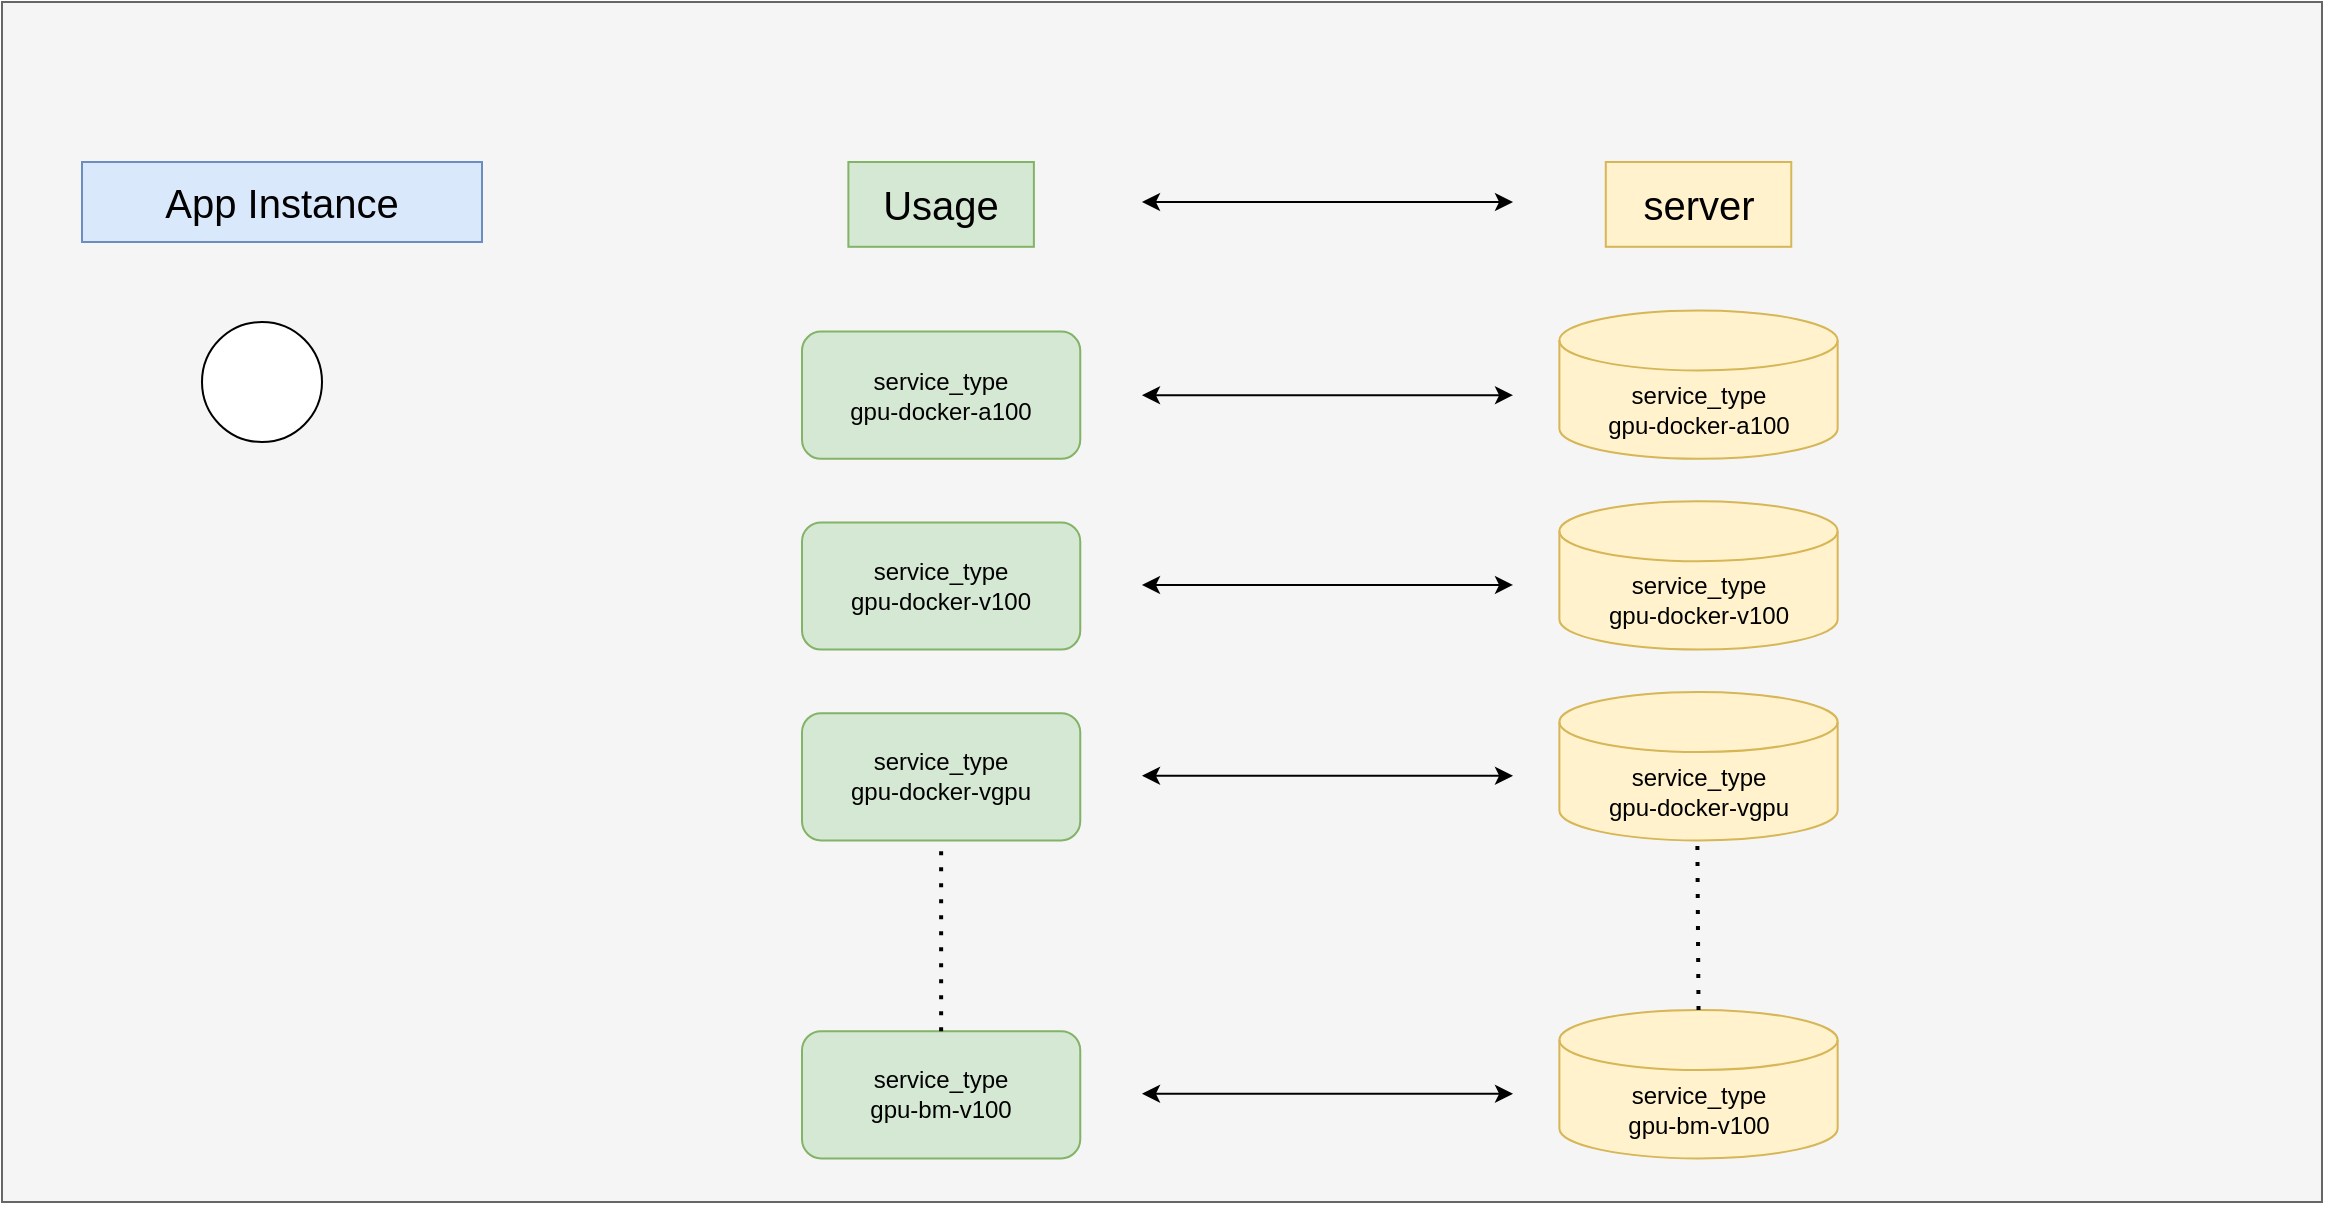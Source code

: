 <mxfile version="21.2.9" type="github">
  <diagram name="Page-1" id="6a6OOwxo6Y9_htjvIanm">
    <mxGraphModel dx="1434" dy="748" grid="1" gridSize="10" guides="1" tooltips="1" connect="1" arrows="1" fold="1" page="1" pageScale="1" pageWidth="850" pageHeight="1100" math="0" shadow="0">
      <root>
        <mxCell id="0" />
        <mxCell id="1" parent="0" />
        <mxCell id="-UJmYH7cU9t-iPEf6zQ2-1" value="" style="rounded=0;whiteSpace=wrap;html=1;fillColor=#f5f5f5;fontColor=#333333;strokeColor=#666666;" parent="1" vertex="1">
          <mxGeometry x="280" y="40" width="1160" height="600" as="geometry" />
        </mxCell>
        <mxCell id="wqtQaAzmY_qlGZJuY417-5" value="" style="group" vertex="1" connectable="0" parent="1">
          <mxGeometry x="849.999" y="120" width="347.826" height="498.2" as="geometry" />
        </mxCell>
        <mxCell id="UZ_lWxhkcz9oKxHN5GgZ-26" value="" style="endArrow=classic;startArrow=classic;html=1;rounded=0;" parent="wqtQaAzmY_qlGZJuY417-5" edge="1">
          <mxGeometry width="50" height="50" relative="1" as="geometry">
            <mxPoint y="116.6" as="sourcePoint" />
            <mxPoint x="185.507" y="116.6" as="targetPoint" />
          </mxGeometry>
        </mxCell>
        <mxCell id="UZ_lWxhkcz9oKxHN5GgZ-27" value="" style="endArrow=classic;startArrow=classic;html=1;rounded=0;" parent="wqtQaAzmY_qlGZJuY417-5" edge="1">
          <mxGeometry width="50" height="50" relative="1" as="geometry">
            <mxPoint y="211.47" as="sourcePoint" />
            <mxPoint x="185.507" y="211.47" as="targetPoint" />
          </mxGeometry>
        </mxCell>
        <mxCell id="UZ_lWxhkcz9oKxHN5GgZ-28" value="" style="endArrow=classic;startArrow=classic;html=1;rounded=0;" parent="wqtQaAzmY_qlGZJuY417-5" edge="1">
          <mxGeometry width="50" height="50" relative="1" as="geometry">
            <mxPoint y="306.87" as="sourcePoint" />
            <mxPoint x="185.507" y="306.87" as="targetPoint" />
          </mxGeometry>
        </mxCell>
        <mxCell id="UZ_lWxhkcz9oKxHN5GgZ-29" value="" style="endArrow=classic;startArrow=classic;html=1;rounded=0;" parent="wqtQaAzmY_qlGZJuY417-5" edge="1">
          <mxGeometry width="50" height="50" relative="1" as="geometry">
            <mxPoint y="465.87" as="sourcePoint" />
            <mxPoint x="185.507" y="465.87" as="targetPoint" />
          </mxGeometry>
        </mxCell>
        <mxCell id="wqtQaAzmY_qlGZJuY417-4" value="" style="group" vertex="1" connectable="0" parent="wqtQaAzmY_qlGZJuY417-5">
          <mxGeometry x="208.696" width="139.13" height="498.2" as="geometry" />
        </mxCell>
        <mxCell id="UZ_lWxhkcz9oKxHN5GgZ-14" value="service_type&lt;br&gt;gpu-docker-a100" style="shape=cylinder3;whiteSpace=wrap;html=1;boundedLbl=1;backgroundOutline=1;size=15;fillColor=#fff2cc;strokeColor=#d6b656;" parent="wqtQaAzmY_qlGZJuY417-4" vertex="1">
          <mxGeometry y="74.2" width="139.13" height="74.2" as="geometry" />
        </mxCell>
        <mxCell id="UZ_lWxhkcz9oKxHN5GgZ-20" value="server" style="text;html=1;strokeColor=#d6b656;fillColor=#fff2cc;align=center;verticalAlign=middle;whiteSpace=wrap;rounded=0;strokeWidth=1;fontSize=20;fontStyle=0" parent="wqtQaAzmY_qlGZJuY417-4" vertex="1">
          <mxGeometry x="23.188" width="92.754" height="42.4" as="geometry" />
        </mxCell>
        <mxCell id="UZ_lWxhkcz9oKxHN5GgZ-22" value="service_type&lt;br&gt;gpu-docker-v100" style="shape=cylinder3;whiteSpace=wrap;html=1;boundedLbl=1;backgroundOutline=1;size=15;fillColor=#fff2cc;strokeColor=#d6b656;" parent="wqtQaAzmY_qlGZJuY417-4" vertex="1">
          <mxGeometry y="169.6" width="139.13" height="74.2" as="geometry" />
        </mxCell>
        <mxCell id="UZ_lWxhkcz9oKxHN5GgZ-23" value="service_type&lt;br&gt;gpu-docker-vgpu" style="shape=cylinder3;whiteSpace=wrap;html=1;boundedLbl=1;backgroundOutline=1;size=15;fillColor=#fff2cc;strokeColor=#d6b656;" parent="wqtQaAzmY_qlGZJuY417-4" vertex="1">
          <mxGeometry y="265" width="139.13" height="74.2" as="geometry" />
        </mxCell>
        <mxCell id="UZ_lWxhkcz9oKxHN5GgZ-24" value="service_type&lt;br&gt;gpu-bm-v100" style="shape=cylinder3;whiteSpace=wrap;html=1;boundedLbl=1;backgroundOutline=1;size=15;fillColor=#fff2cc;strokeColor=#d6b656;" parent="wqtQaAzmY_qlGZJuY417-4" vertex="1">
          <mxGeometry y="424" width="139.13" height="74.2" as="geometry" />
        </mxCell>
        <mxCell id="UZ_lWxhkcz9oKxHN5GgZ-25" value="" style="endArrow=none;dashed=1;html=1;dashPattern=1 3;strokeWidth=2;rounded=0;entryX=0.5;entryY=1;entryDx=0;entryDy=0;" parent="wqtQaAzmY_qlGZJuY417-4" edge="1">
          <mxGeometry width="50" height="50" relative="1" as="geometry">
            <mxPoint x="69.565" y="424" as="sourcePoint" />
            <mxPoint x="68.986" y="339.2" as="targetPoint" />
          </mxGeometry>
        </mxCell>
        <mxCell id="wqtQaAzmY_qlGZJuY417-12" value="" style="endArrow=classic;startArrow=classic;html=1;rounded=0;" edge="1" parent="wqtQaAzmY_qlGZJuY417-5">
          <mxGeometry width="50" height="50" relative="1" as="geometry">
            <mxPoint y="20.0" as="sourcePoint" />
            <mxPoint x="185.507" y="20.0" as="targetPoint" />
          </mxGeometry>
        </mxCell>
        <mxCell id="wqtQaAzmY_qlGZJuY417-7" value="" style="group" vertex="1" connectable="0" parent="1">
          <mxGeometry x="680" y="120" width="139.13" height="498.2" as="geometry" />
        </mxCell>
        <mxCell id="UZ_lWxhkcz9oKxHN5GgZ-2" value="service_type&lt;br&gt;gpu-docker-a100" style="rounded=1;whiteSpace=wrap;html=1;fillColor=#d5e8d4;strokeColor=#82b366;" parent="wqtQaAzmY_qlGZJuY417-7" vertex="1">
          <mxGeometry y="84.8" width="139.13" height="63.6" as="geometry" />
        </mxCell>
        <mxCell id="UZ_lWxhkcz9oKxHN5GgZ-3" value="service_type&lt;br&gt;gpu-docker-v100" style="rounded=1;whiteSpace=wrap;html=1;fillColor=#d5e8d4;strokeColor=#82b366;" parent="wqtQaAzmY_qlGZJuY417-7" vertex="1">
          <mxGeometry y="180.2" width="139.13" height="63.6" as="geometry" />
        </mxCell>
        <mxCell id="UZ_lWxhkcz9oKxHN5GgZ-6" value="service_type&lt;br&gt;gpu-docker-vgpu" style="rounded=1;whiteSpace=wrap;html=1;fillColor=#d5e8d4;strokeColor=#82b366;" parent="wqtQaAzmY_qlGZJuY417-7" vertex="1">
          <mxGeometry y="275.6" width="139.13" height="63.6" as="geometry" />
        </mxCell>
        <mxCell id="UZ_lWxhkcz9oKxHN5GgZ-7" value="service_type&lt;br&gt;gpu-bm-v100" style="rounded=1;whiteSpace=wrap;html=1;fillColor=#d5e8d4;strokeColor=#82b366;" parent="wqtQaAzmY_qlGZJuY417-7" vertex="1">
          <mxGeometry y="434.6" width="139.13" height="63.6" as="geometry" />
        </mxCell>
        <mxCell id="UZ_lWxhkcz9oKxHN5GgZ-10" value="Usage" style="text;html=1;strokeColor=#82b366;fillColor=#d5e8d4;align=center;verticalAlign=middle;whiteSpace=wrap;rounded=0;strokeWidth=1;fontSize=20;fontStyle=0" parent="wqtQaAzmY_qlGZJuY417-7" vertex="1">
          <mxGeometry x="23.188" width="92.754" height="42.4" as="geometry" />
        </mxCell>
        <mxCell id="UZ_lWxhkcz9oKxHN5GgZ-11" value="" style="endArrow=none;dashed=1;html=1;dashPattern=1 3;strokeWidth=2;rounded=0;exitX=0.5;exitY=0;exitDx=0;exitDy=0;entryX=0.5;entryY=1;entryDx=0;entryDy=0;" parent="wqtQaAzmY_qlGZJuY417-7" source="UZ_lWxhkcz9oKxHN5GgZ-7" target="UZ_lWxhkcz9oKxHN5GgZ-6" edge="1">
          <mxGeometry width="50" height="50" relative="1" as="geometry">
            <mxPoint x="69.565" y="424" as="sourcePoint" />
            <mxPoint x="69.565" y="360.4" as="targetPoint" />
          </mxGeometry>
        </mxCell>
        <mxCell id="wqtQaAzmY_qlGZJuY417-9" value="App Instance" style="text;html=1;strokeColor=#6c8ebf;fillColor=#dae8fc;align=center;verticalAlign=middle;whiteSpace=wrap;rounded=0;strokeWidth=1;fontSize=20;fontStyle=0" vertex="1" parent="1">
          <mxGeometry x="320" y="120" width="200" height="40" as="geometry" />
        </mxCell>
        <mxCell id="wqtQaAzmY_qlGZJuY417-11" value="" style="ellipse;whiteSpace=wrap;html=1;aspect=fixed;" vertex="1" parent="1">
          <mxGeometry x="380" y="200" width="60" height="60" as="geometry" />
        </mxCell>
      </root>
    </mxGraphModel>
  </diagram>
</mxfile>
